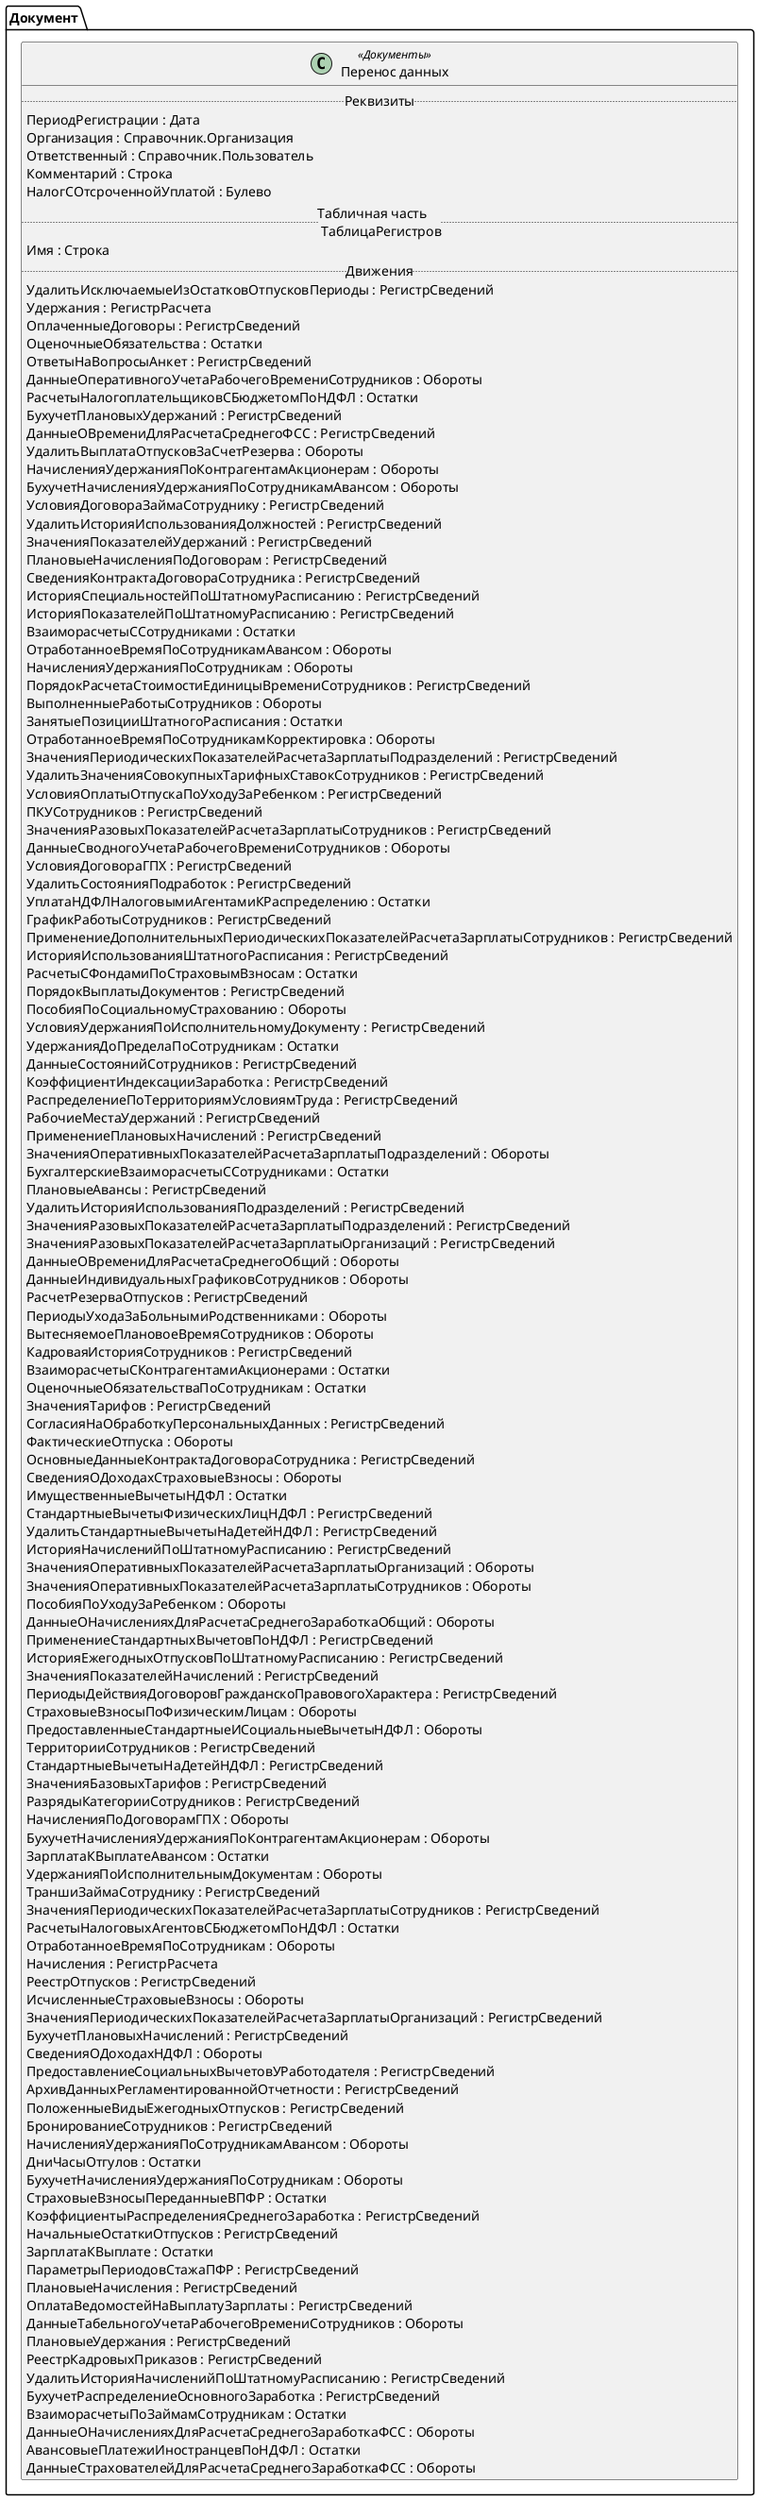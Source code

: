 ﻿@startuml ПереносДанных
'!include templates.wsd
'..\include templates.wsd
class Документ.ПереносДанных as "Перенос данных" <<Документы>>
{
..Реквизиты..
ПериодРегистрации : Дата
Организация : Справочник.Организация
Ответственный : Справочник.Пользователь
Комментарий : Строка
НалогСОтсроченнойУплатой : Булево
..Табличная часть \n ТаблицаРегистров..
Имя : Строка
..Движения..
УдалитьИсключаемыеИзОстатковОтпусковПериоды : РегистрСведений
Удержания : РегистрРасчета
ОплаченныеДоговоры : РегистрСведений
ОценочныеОбязательства : Остатки
ОтветыНаВопросыАнкет : РегистрСведений
ДанныеОперативногоУчетаРабочегоВремениСотрудников : Обороты
РасчетыНалогоплательщиковСБюджетомПоНДФЛ : Остатки
БухучетПлановыхУдержаний : РегистрСведений
ДанныеОВремениДляРасчетаСреднегоФСС : РегистрСведений
УдалитьВыплатаОтпусковЗаСчетРезерва : Обороты
НачисленияУдержанияПоКонтрагентамАкционерам : Обороты
БухучетНачисленияУдержанияПоСотрудникамАвансом : Обороты
УсловияДоговораЗаймаСотруднику : РегистрСведений
УдалитьИсторияИспользованияДолжностей : РегистрСведений
ЗначенияПоказателейУдержаний : РегистрСведений
ПлановыеНачисленияПоДоговорам : РегистрСведений
СведенияКонтрактаДоговораСотрудника : РегистрСведений
ИсторияСпециальностейПоШтатномуРасписанию : РегистрСведений
ИсторияПоказателейПоШтатномуРасписанию : РегистрСведений
ВзаиморасчетыССотрудниками : Остатки
ОтработанноеВремяПоСотрудникамАвансом : Обороты
НачисленияУдержанияПоСотрудникам : Обороты
ПорядокРасчетаСтоимостиЕдиницыВремениСотрудников : РегистрСведений
ВыполненныеРаботыСотрудников : Обороты
ЗанятыеПозицииШтатногоРасписания : Остатки
ОтработанноеВремяПоСотрудникамКорректировка : Обороты
ЗначенияПериодическихПоказателейРасчетаЗарплатыПодразделений : РегистрСведений
УдалитьЗначенияСовокупныхТарифныхСтавокСотрудников : РегистрСведений
УсловияОплатыОтпускаПоУходуЗаРебенком : РегистрСведений
ПКУСотрудников : РегистрСведений
ЗначенияРазовыхПоказателейРасчетаЗарплатыСотрудников : РегистрСведений
ДанныеСводногоУчетаРабочегоВремениСотрудников : Обороты
УсловияДоговораГПХ : РегистрСведений
УдалитьСостоянияПодработок : РегистрСведений
УплатаНДФЛНалоговымиАгентамиКРаспределению : Остатки
ГрафикРаботыСотрудников : РегистрСведений
ПрименениеДополнительныхПериодическихПоказателейРасчетаЗарплатыСотрудников : РегистрСведений
ИсторияИспользованияШтатногоРасписания : РегистрСведений
РасчетыСФондамиПоСтраховымВзносам : Остатки
ПорядокВыплатыДокументов : РегистрСведений
ПособияПоСоциальномуСтрахованию : Обороты
УсловияУдержанияПоИсполнительномуДокументу : РегистрСведений
УдержанияДоПределаПоСотрудникам : Остатки
ДанныеСостоянийСотрудников : РегистрСведений
КоэффициентИндексацииЗаработка : РегистрСведений
РаспределениеПоТерриториямУсловиямТруда : РегистрСведений
РабочиеМестаУдержаний : РегистрСведений
ПрименениеПлановыхНачислений : РегистрСведений
ЗначенияОперативныхПоказателейРасчетаЗарплатыПодразделений : Обороты
БухгалтерскиеВзаиморасчетыССотрудниками : Остатки
ПлановыеАвансы : РегистрСведений
УдалитьИсторияИспользованияПодразделений : РегистрСведений
ЗначенияРазовыхПоказателейРасчетаЗарплатыПодразделений : РегистрСведений
ЗначенияРазовыхПоказателейРасчетаЗарплатыОрганизаций : РегистрСведений
ДанныеОВремениДляРасчетаСреднегоОбщий : Обороты
ДанныеИндивидуальныхГрафиковСотрудников : Обороты
РасчетРезерваОтпусков : РегистрСведений
ПериодыУходаЗаБольнымиРодственниками : Обороты
ВытесняемоеПлановоеВремяСотрудников : Обороты
КадроваяИсторияСотрудников : РегистрСведений
ВзаиморасчетыСКонтрагентамиАкционерами : Остатки
ОценочныеОбязательстваПоСотрудникам : Остатки
ЗначенияТарифов : РегистрСведений
СогласияНаОбработкуПерсональныхДанных : РегистрСведений
ФактическиеОтпуска : Обороты
ОсновныеДанныеКонтрактаДоговораСотрудника : РегистрСведений
СведенияОДоходахСтраховыеВзносы : Обороты
ИмущественныеВычетыНДФЛ : Остатки
СтандартныеВычетыФизическихЛицНДФЛ : РегистрСведений
УдалитьСтандартныеВычетыНаДетейНДФЛ : РегистрСведений
ИсторияНачисленийПоШтатномуРасписанию : РегистрСведений
ЗначенияОперативныхПоказателейРасчетаЗарплатыОрганизаций : Обороты
ЗначенияОперативныхПоказателейРасчетаЗарплатыСотрудников : Обороты
ПособияПоУходуЗаРебенком : Обороты
ДанныеОНачисленияхДляРасчетаСреднегоЗаработкаОбщий : Обороты
ПрименениеСтандартныхВычетовПоНДФЛ : РегистрСведений
ИсторияЕжегодныхОтпусковПоШтатномуРасписанию : РегистрСведений
ЗначенияПоказателейНачислений : РегистрСведений
ПериодыДействияДоговоровГражданскоПравовогоХарактера : РегистрСведений
СтраховыеВзносыПоФизическимЛицам : Обороты
ПредоставленныеСтандартныеИСоциальныеВычетыНДФЛ : Обороты
ТерриторииСотрудников : РегистрСведений
СтандартныеВычетыНаДетейНДФЛ : РегистрСведений
ЗначенияБазовыхТарифов : РегистрСведений
РазрядыКатегорииСотрудников : РегистрСведений
НачисленияПоДоговорамГПХ : Обороты
БухучетНачисленияУдержанияПоКонтрагентамАкционерам : Обороты
ЗарплатаКВыплатеАвансом : Остатки
УдержанияПоИсполнительнымДокументам : Обороты
ТраншиЗаймаСотруднику : РегистрСведений
ЗначенияПериодическихПоказателейРасчетаЗарплатыСотрудников : РегистрСведений
РасчетыНалоговыхАгентовСБюджетомПоНДФЛ : Остатки
ОтработанноеВремяПоСотрудникам : Обороты
Начисления : РегистрРасчета
РеестрОтпусков : РегистрСведений
ИсчисленныеСтраховыеВзносы : Обороты
ЗначенияПериодическихПоказателейРасчетаЗарплатыОрганизаций : РегистрСведений
БухучетПлановыхНачислений : РегистрСведений
СведенияОДоходахНДФЛ : Обороты
ПредоставлениеСоциальныхВычетовУРаботодателя : РегистрСведений
АрхивДанныхРегламентированнойОтчетности : РегистрСведений
ПоложенныеВидыЕжегодныхОтпусков : РегистрСведений
БронированиеСотрудников : РегистрСведений
НачисленияУдержанияПоСотрудникамАвансом : Обороты
ДниЧасыОтгулов : Остатки
БухучетНачисленияУдержанияПоСотрудникам : Обороты
СтраховыеВзносыПереданныеВПФР : Остатки
КоэффициентыРаспределенияСреднегоЗаработка : РегистрСведений
НачальныеОстаткиОтпусков : РегистрСведений
ЗарплатаКВыплате : Остатки
ПараметрыПериодовСтажаПФР : РегистрСведений
ПлановыеНачисления : РегистрСведений
ОплатаВедомостейНаВыплатуЗарплаты : РегистрСведений
ДанныеТабельногоУчетаРабочегоВремениСотрудников : Обороты
ПлановыеУдержания : РегистрСведений
РеестрКадровыхПриказов : РегистрСведений
УдалитьИсторияНачисленийПоШтатномуРасписанию : РегистрСведений
БухучетРаспределениеОсновногоЗаработка : РегистрСведений
ВзаиморасчетыПоЗаймамСотрудникам : Остатки
ДанныеОНачисленияхДляРасчетаСреднегоЗаработкаФСС : Обороты
АвансовыеПлатежиИностранцевПоНДФЛ : Остатки
ДанныеСтрахователейДляРасчетаСреднегоЗаработкаФСС : Обороты
}
@enduml
